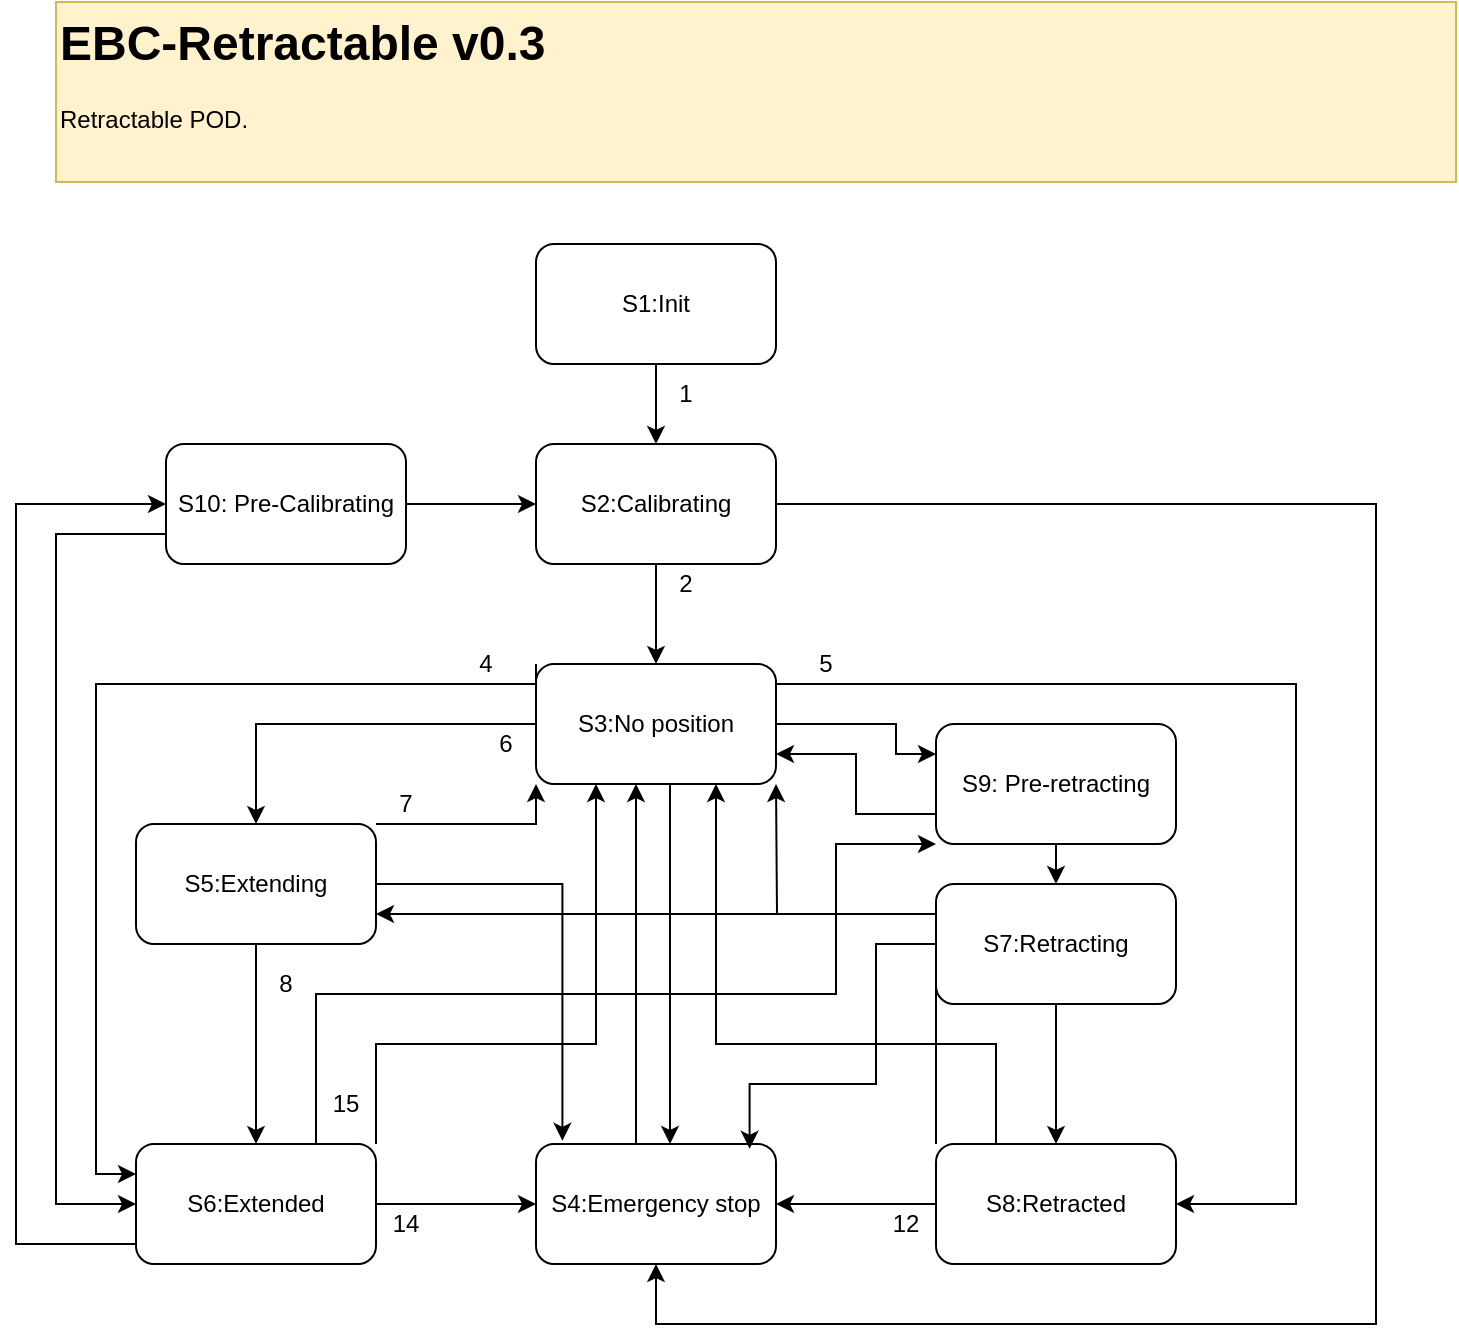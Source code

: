 <mxfile>
    <diagram id="JDhQ3MOjcqF2Rj4PaNCb" name="Page-1">
        <mxGraphModel dx="1002" dy="867" grid="1" gridSize="10" guides="1" tooltips="1" connect="1" arrows="1" fold="1" page="1" pageScale="1" pageWidth="827" pageHeight="1169" math="0" shadow="0">
            <root>
                <mxCell id="0"/>
                <mxCell id="1" parent="0"/>
                <mxCell id="IWyZwPLyy9rQY7GGPiD5-44" style="edgeStyle=orthogonalEdgeStyle;rounded=0;orthogonalLoop=1;jettySize=auto;html=1;entryX=1;entryY=0.5;entryDx=0;entryDy=0;endArrow=none;endFill=0;startArrow=classic;startFill=1;" parent="1" source="IWyZwPLyy9rQY7GGPiD5-19" target="IWyZwPLyy9rQY7GGPiD5-22" edge="1">
                    <mxGeometry relative="1" as="geometry">
                        <Array as="points">
                            <mxPoint x="360" y="700"/>
                            <mxPoint x="720" y="700"/>
                            <mxPoint x="720" y="290"/>
                        </Array>
                    </mxGeometry>
                </mxCell>
                <mxCell id="13" style="edgeStyle=none;html=1;entryX=0.5;entryY=1;entryDx=0;entryDy=0;" parent="1" edge="1">
                    <mxGeometry relative="1" as="geometry">
                        <mxPoint x="350" y="610" as="sourcePoint"/>
                        <mxPoint x="350" y="430" as="targetPoint"/>
                    </mxGeometry>
                </mxCell>
                <mxCell id="IWyZwPLyy9rQY7GGPiD5-19" value="S4:Emergency stop" style="rounded=1;whiteSpace=wrap;html=1;" parent="1" vertex="1">
                    <mxGeometry x="300" y="610" width="120" height="60" as="geometry"/>
                </mxCell>
                <mxCell id="IWyZwPLyy9rQY7GGPiD5-28" style="edgeStyle=orthogonalEdgeStyle;rounded=0;orthogonalLoop=1;jettySize=auto;html=1;entryX=0.5;entryY=0;entryDx=0;entryDy=0;" parent="1" source="IWyZwPLyy9rQY7GGPiD5-20" target="IWyZwPLyy9rQY7GGPiD5-22" edge="1">
                    <mxGeometry relative="1" as="geometry"/>
                </mxCell>
                <mxCell id="IWyZwPLyy9rQY7GGPiD5-20" value="S1:Init" style="rounded=1;whiteSpace=wrap;html=1;" parent="1" vertex="1">
                    <mxGeometry x="300" y="160" width="120" height="60" as="geometry"/>
                </mxCell>
                <mxCell id="IWyZwPLyy9rQY7GGPiD5-30" style="edgeStyle=orthogonalEdgeStyle;rounded=0;orthogonalLoop=1;jettySize=auto;html=1;" parent="1" source="IWyZwPLyy9rQY7GGPiD5-21" target="IWyZwPLyy9rQY7GGPiD5-25" edge="1">
                    <mxGeometry relative="1" as="geometry"/>
                </mxCell>
                <mxCell id="IWyZwPLyy9rQY7GGPiD5-40" style="edgeStyle=orthogonalEdgeStyle;rounded=0;orthogonalLoop=1;jettySize=auto;html=1;exitX=0.99;exitY=0.147;exitDx=0;exitDy=0;exitPerimeter=0;" parent="1" source="IWyZwPLyy9rQY7GGPiD5-21" target="IWyZwPLyy9rQY7GGPiD5-23" edge="1">
                    <mxGeometry relative="1" as="geometry">
                        <Array as="points">
                            <mxPoint x="420" y="379"/>
                            <mxPoint x="420" y="380"/>
                            <mxPoint x="680" y="380"/>
                            <mxPoint x="680" y="640"/>
                        </Array>
                    </mxGeometry>
                </mxCell>
                <mxCell id="IWyZwPLyy9rQY7GGPiD5-41" style="edgeStyle=orthogonalEdgeStyle;rounded=0;orthogonalLoop=1;jettySize=auto;html=1;exitX=0;exitY=0;exitDx=0;exitDy=0;entryX=0;entryY=0.25;entryDx=0;entryDy=0;" parent="1" source="IWyZwPLyy9rQY7GGPiD5-21" target="IWyZwPLyy9rQY7GGPiD5-24" edge="1">
                    <mxGeometry relative="1" as="geometry">
                        <Array as="points">
                            <mxPoint x="300" y="380"/>
                            <mxPoint x="80" y="380"/>
                            <mxPoint x="80" y="625"/>
                        </Array>
                        <mxPoint x="80" y="640" as="targetPoint"/>
                    </mxGeometry>
                </mxCell>
                <mxCell id="8" style="edgeStyle=orthogonalEdgeStyle;html=1;exitX=1;exitY=0.5;exitDx=0;exitDy=0;entryX=0;entryY=0.25;entryDx=0;entryDy=0;rounded=0;" parent="1" source="IWyZwPLyy9rQY7GGPiD5-21" target="2" edge="1">
                    <mxGeometry relative="1" as="geometry">
                        <Array as="points">
                            <mxPoint x="480" y="400"/>
                            <mxPoint x="480" y="415"/>
                        </Array>
                    </mxGeometry>
                </mxCell>
                <mxCell id="11" style="edgeStyle=none;html=1;exitX=0.5;exitY=1;exitDx=0;exitDy=0;" parent="1" edge="1">
                    <mxGeometry relative="1" as="geometry">
                        <mxPoint x="367" y="430" as="sourcePoint"/>
                        <mxPoint x="367" y="610" as="targetPoint"/>
                    </mxGeometry>
                </mxCell>
                <mxCell id="IWyZwPLyy9rQY7GGPiD5-21" value="S3:No position" style="rounded=1;whiteSpace=wrap;html=1;" parent="1" vertex="1">
                    <mxGeometry x="300" y="370" width="120" height="60" as="geometry"/>
                </mxCell>
                <mxCell id="IWyZwPLyy9rQY7GGPiD5-29" style="edgeStyle=orthogonalEdgeStyle;rounded=0;orthogonalLoop=1;jettySize=auto;html=1;entryX=0.5;entryY=0;entryDx=0;entryDy=0;" parent="1" source="IWyZwPLyy9rQY7GGPiD5-22" target="IWyZwPLyy9rQY7GGPiD5-21" edge="1">
                    <mxGeometry relative="1" as="geometry"/>
                </mxCell>
                <mxCell id="IWyZwPLyy9rQY7GGPiD5-22" value="S2:Calibrating" style="rounded=1;whiteSpace=wrap;html=1;" parent="1" vertex="1">
                    <mxGeometry x="300" y="260" width="120" height="60" as="geometry"/>
                </mxCell>
                <mxCell id="IWyZwPLyy9rQY7GGPiD5-39" style="edgeStyle=orthogonalEdgeStyle;rounded=0;orthogonalLoop=1;jettySize=auto;html=1;entryX=1;entryY=0.5;entryDx=0;entryDy=0;" parent="1" source="IWyZwPLyy9rQY7GGPiD5-23" target="IWyZwPLyy9rQY7GGPiD5-19" edge="1">
                    <mxGeometry relative="1" as="geometry"/>
                </mxCell>
                <mxCell id="IWyZwPLyy9rQY7GGPiD5-73" style="edgeStyle=orthogonalEdgeStyle;rounded=0;orthogonalLoop=1;jettySize=auto;html=1;exitX=0.25;exitY=0;exitDx=0;exitDy=0;entryX=0.75;entryY=1;entryDx=0;entryDy=0;" parent="1" source="IWyZwPLyy9rQY7GGPiD5-23" target="IWyZwPLyy9rQY7GGPiD5-21" edge="1">
                    <mxGeometry relative="1" as="geometry">
                        <Array as="points">
                            <mxPoint x="530" y="560"/>
                            <mxPoint x="390" y="560"/>
                        </Array>
                    </mxGeometry>
                </mxCell>
                <mxCell id="20" style="edgeStyle=orthogonalEdgeStyle;rounded=0;html=1;exitX=0;exitY=0;exitDx=0;exitDy=0;entryX=1;entryY=0.75;entryDx=0;entryDy=0;" edge="1" parent="1" source="IWyZwPLyy9rQY7GGPiD5-23" target="IWyZwPLyy9rQY7GGPiD5-25">
                    <mxGeometry relative="1" as="geometry"/>
                </mxCell>
                <mxCell id="IWyZwPLyy9rQY7GGPiD5-23" value="S8:Retracted" style="rounded=1;whiteSpace=wrap;html=1;" parent="1" vertex="1">
                    <mxGeometry x="500" y="610" width="120" height="60" as="geometry"/>
                </mxCell>
                <mxCell id="IWyZwPLyy9rQY7GGPiD5-38" style="edgeStyle=orthogonalEdgeStyle;rounded=0;orthogonalLoop=1;jettySize=auto;html=1;exitX=1;exitY=0.5;exitDx=0;exitDy=0;entryX=0;entryY=0.5;entryDx=0;entryDy=0;" parent="1" source="IWyZwPLyy9rQY7GGPiD5-24" target="IWyZwPLyy9rQY7GGPiD5-19" edge="1">
                    <mxGeometry relative="1" as="geometry"/>
                </mxCell>
                <mxCell id="IWyZwPLyy9rQY7GGPiD5-74" style="edgeStyle=orthogonalEdgeStyle;rounded=0;orthogonalLoop=1;jettySize=auto;html=1;exitX=1;exitY=0;exitDx=0;exitDy=0;entryX=0.25;entryY=1;entryDx=0;entryDy=0;" parent="1" source="IWyZwPLyy9rQY7GGPiD5-24" target="IWyZwPLyy9rQY7GGPiD5-21" edge="1">
                    <mxGeometry relative="1" as="geometry">
                        <Array as="points">
                            <mxPoint x="220" y="560"/>
                            <mxPoint x="330" y="560"/>
                        </Array>
                    </mxGeometry>
                </mxCell>
                <mxCell id="14" style="edgeStyle=orthogonalEdgeStyle;html=1;entryX=0;entryY=0.5;entryDx=0;entryDy=0;startArrow=none;startFill=0;endArrow=classic;endFill=1;rounded=0;" parent="1" source="IWyZwPLyy9rQY7GGPiD5-24" target="15" edge="1">
                    <mxGeometry relative="1" as="geometry">
                        <Array as="points">
                            <mxPoint x="40" y="660"/>
                            <mxPoint x="40" y="290"/>
                        </Array>
                    </mxGeometry>
                </mxCell>
                <mxCell id="19" style="edgeStyle=orthogonalEdgeStyle;rounded=0;html=1;exitX=0.75;exitY=0;exitDx=0;exitDy=0;entryX=0;entryY=1;entryDx=0;entryDy=0;" edge="1" parent="1" source="IWyZwPLyy9rQY7GGPiD5-24" target="2">
                    <mxGeometry relative="1" as="geometry">
                        <Array as="points">
                            <mxPoint x="190" y="535"/>
                            <mxPoint x="450" y="535"/>
                            <mxPoint x="450" y="460"/>
                        </Array>
                    </mxGeometry>
                </mxCell>
                <mxCell id="IWyZwPLyy9rQY7GGPiD5-24" value="S6:Extended" style="rounded=1;whiteSpace=wrap;html=1;" parent="1" vertex="1">
                    <mxGeometry x="100" y="610" width="120" height="60" as="geometry"/>
                </mxCell>
                <mxCell id="IWyZwPLyy9rQY7GGPiD5-36" style="edgeStyle=orthogonalEdgeStyle;rounded=0;orthogonalLoop=1;jettySize=auto;html=1;entryX=0.5;entryY=0;entryDx=0;entryDy=0;" parent="1" source="IWyZwPLyy9rQY7GGPiD5-25" target="IWyZwPLyy9rQY7GGPiD5-24" edge="1">
                    <mxGeometry relative="1" as="geometry"/>
                </mxCell>
                <mxCell id="IWyZwPLyy9rQY7GGPiD5-46" style="edgeStyle=orthogonalEdgeStyle;rounded=0;orthogonalLoop=1;jettySize=auto;html=1;exitX=1;exitY=0;exitDx=0;exitDy=0;entryX=0;entryY=1;entryDx=0;entryDy=0;" parent="1" source="IWyZwPLyy9rQY7GGPiD5-25" target="IWyZwPLyy9rQY7GGPiD5-21" edge="1">
                    <mxGeometry relative="1" as="geometry">
                        <Array as="points">
                            <mxPoint x="300" y="450"/>
                        </Array>
                    </mxGeometry>
                </mxCell>
                <mxCell id="IWyZwPLyy9rQY7GGPiD5-25" value="S5:Extending" style="rounded=1;whiteSpace=wrap;html=1;" parent="1" vertex="1">
                    <mxGeometry x="100" y="450" width="120" height="60" as="geometry"/>
                </mxCell>
                <mxCell id="IWyZwPLyy9rQY7GGPiD5-35" style="edgeStyle=orthogonalEdgeStyle;rounded=0;orthogonalLoop=1;jettySize=auto;html=1;entryX=0.5;entryY=0;entryDx=0;entryDy=0;" parent="1" source="IWyZwPLyy9rQY7GGPiD5-26" target="IWyZwPLyy9rQY7GGPiD5-23" edge="1">
                    <mxGeometry relative="1" as="geometry"/>
                </mxCell>
                <mxCell id="10" style="edgeStyle=orthogonalEdgeStyle;rounded=0;jumpSize=6;html=1;exitX=0;exitY=0.25;exitDx=0;exitDy=0;" parent="1" source="IWyZwPLyy9rQY7GGPiD5-26" edge="1">
                    <mxGeometry relative="1" as="geometry">
                        <mxPoint x="420" y="430" as="targetPoint"/>
                    </mxGeometry>
                </mxCell>
                <mxCell id="IWyZwPLyy9rQY7GGPiD5-26" value="S7:Retracting" style="rounded=1;whiteSpace=wrap;html=1;" parent="1" vertex="1">
                    <mxGeometry x="500" y="480" width="120" height="60" as="geometry"/>
                </mxCell>
                <mxCell id="IWyZwPLyy9rQY7GGPiD5-51" value="1" style="text;html=1;align=center;verticalAlign=middle;whiteSpace=wrap;rounded=0;" parent="1" vertex="1">
                    <mxGeometry x="360" y="225" width="30" height="20" as="geometry"/>
                </mxCell>
                <mxCell id="IWyZwPLyy9rQY7GGPiD5-52" value="2" style="text;html=1;align=center;verticalAlign=middle;whiteSpace=wrap;rounded=0;" parent="1" vertex="1">
                    <mxGeometry x="360" y="320" width="30" height="20" as="geometry"/>
                </mxCell>
                <mxCell id="IWyZwPLyy9rQY7GGPiD5-54" value="6" style="text;html=1;align=center;verticalAlign=middle;whiteSpace=wrap;rounded=0;" parent="1" vertex="1">
                    <mxGeometry x="270" y="400" width="30" height="20" as="geometry"/>
                </mxCell>
                <mxCell id="IWyZwPLyy9rQY7GGPiD5-57" value="8" style="text;html=1;align=center;verticalAlign=middle;whiteSpace=wrap;rounded=0;" parent="1" vertex="1">
                    <mxGeometry x="160" y="520" width="30" height="20" as="geometry"/>
                </mxCell>
                <mxCell id="IWyZwPLyy9rQY7GGPiD5-58" value="7" style="text;html=1;align=center;verticalAlign=middle;whiteSpace=wrap;rounded=0;" parent="1" vertex="1">
                    <mxGeometry x="220" y="430" width="30" height="20" as="geometry"/>
                </mxCell>
                <mxCell id="IWyZwPLyy9rQY7GGPiD5-62" value="4" style="text;html=1;align=center;verticalAlign=middle;whiteSpace=wrap;rounded=0;" parent="1" vertex="1">
                    <mxGeometry x="260" y="360" width="30" height="20" as="geometry"/>
                </mxCell>
                <mxCell id="IWyZwPLyy9rQY7GGPiD5-63" value="5" style="text;html=1;align=center;verticalAlign=middle;whiteSpace=wrap;rounded=0;" parent="1" vertex="1">
                    <mxGeometry x="430" y="360" width="30" height="20" as="geometry"/>
                </mxCell>
                <mxCell id="IWyZwPLyy9rQY7GGPiD5-64" value="14" style="text;html=1;align=center;verticalAlign=middle;whiteSpace=wrap;rounded=0;" parent="1" vertex="1">
                    <mxGeometry x="220" y="640" width="30" height="20" as="geometry"/>
                </mxCell>
                <mxCell id="IWyZwPLyy9rQY7GGPiD5-65" value="12" style="text;html=1;align=center;verticalAlign=middle;whiteSpace=wrap;rounded=0;" parent="1" vertex="1">
                    <mxGeometry x="470" y="640" width="30" height="20" as="geometry"/>
                </mxCell>
                <mxCell id="IWyZwPLyy9rQY7GGPiD5-76" value="15" style="text;html=1;align=center;verticalAlign=middle;whiteSpace=wrap;rounded=0;" parent="1" vertex="1">
                    <mxGeometry x="190" y="580" width="30" height="20" as="geometry"/>
                </mxCell>
                <mxCell id="IWyZwPLyy9rQY7GGPiD5-81" value="&lt;h1 style=&quot;margin-top: 0px;&quot;&gt;EBC-Retractable v0.3&lt;/h1&gt;&lt;div&gt;Retractable POD.&lt;/div&gt;" style="text;html=1;whiteSpace=wrap;overflow=hidden;rounded=0;fillColor=#fff2cc;strokeColor=#d6b656;" parent="1" vertex="1">
                    <mxGeometry x="60" y="39" width="700" height="90" as="geometry"/>
                </mxCell>
                <mxCell id="IWyZwPLyy9rQY7GGPiD5-82" style="edgeStyle=orthogonalEdgeStyle;rounded=0;orthogonalLoop=1;jettySize=auto;html=1;entryX=0.89;entryY=0.04;entryDx=0;entryDy=0;entryPerimeter=0;" parent="1" source="IWyZwPLyy9rQY7GGPiD5-26" target="IWyZwPLyy9rQY7GGPiD5-19" edge="1">
                    <mxGeometry relative="1" as="geometry">
                        <Array as="points">
                            <mxPoint x="470" y="510"/>
                            <mxPoint x="470" y="580"/>
                            <mxPoint x="407" y="580"/>
                        </Array>
                    </mxGeometry>
                </mxCell>
                <mxCell id="IWyZwPLyy9rQY7GGPiD5-83" style="edgeStyle=orthogonalEdgeStyle;rounded=0;orthogonalLoop=1;jettySize=auto;html=1;entryX=0.11;entryY=-0.027;entryDx=0;entryDy=0;entryPerimeter=0;" parent="1" source="IWyZwPLyy9rQY7GGPiD5-25" target="IWyZwPLyy9rQY7GGPiD5-19" edge="1">
                    <mxGeometry relative="1" as="geometry"/>
                </mxCell>
                <mxCell id="4" style="edgeStyle=none;html=1;" parent="1" source="2" target="IWyZwPLyy9rQY7GGPiD5-26" edge="1">
                    <mxGeometry relative="1" as="geometry"/>
                </mxCell>
                <mxCell id="9" style="edgeStyle=orthogonalEdgeStyle;html=1;exitX=0;exitY=0.75;exitDx=0;exitDy=0;entryX=1;entryY=0.75;entryDx=0;entryDy=0;jumpSize=6;rounded=0;" parent="1" source="2" target="IWyZwPLyy9rQY7GGPiD5-21" edge="1">
                    <mxGeometry relative="1" as="geometry"/>
                </mxCell>
                <mxCell id="2" value="S9: Pre-retracting" style="rounded=1;whiteSpace=wrap;html=1;" parent="1" vertex="1">
                    <mxGeometry x="500" y="400" width="120" height="60" as="geometry"/>
                </mxCell>
                <mxCell id="16" style="edgeStyle=orthogonalEdgeStyle;rounded=0;html=1;startArrow=none;startFill=0;endArrow=classic;endFill=1;" parent="1" source="15" target="IWyZwPLyy9rQY7GGPiD5-22" edge="1">
                    <mxGeometry relative="1" as="geometry"/>
                </mxCell>
                <mxCell id="17" style="html=1;exitX=0;exitY=0.75;exitDx=0;exitDy=0;entryX=0;entryY=0.5;entryDx=0;entryDy=0;rounded=0;edgeStyle=orthogonalEdgeStyle;" edge="1" parent="1" source="15" target="IWyZwPLyy9rQY7GGPiD5-24">
                    <mxGeometry relative="1" as="geometry">
                        <Array as="points">
                            <mxPoint x="60" y="305"/>
                            <mxPoint x="60" y="640"/>
                        </Array>
                    </mxGeometry>
                </mxCell>
                <mxCell id="15" value="S10: Pre-Calibrating" style="rounded=1;whiteSpace=wrap;html=1;" parent="1" vertex="1">
                    <mxGeometry x="115" y="260" width="120" height="60" as="geometry"/>
                </mxCell>
            </root>
        </mxGraphModel>
    </diagram>
</mxfile>